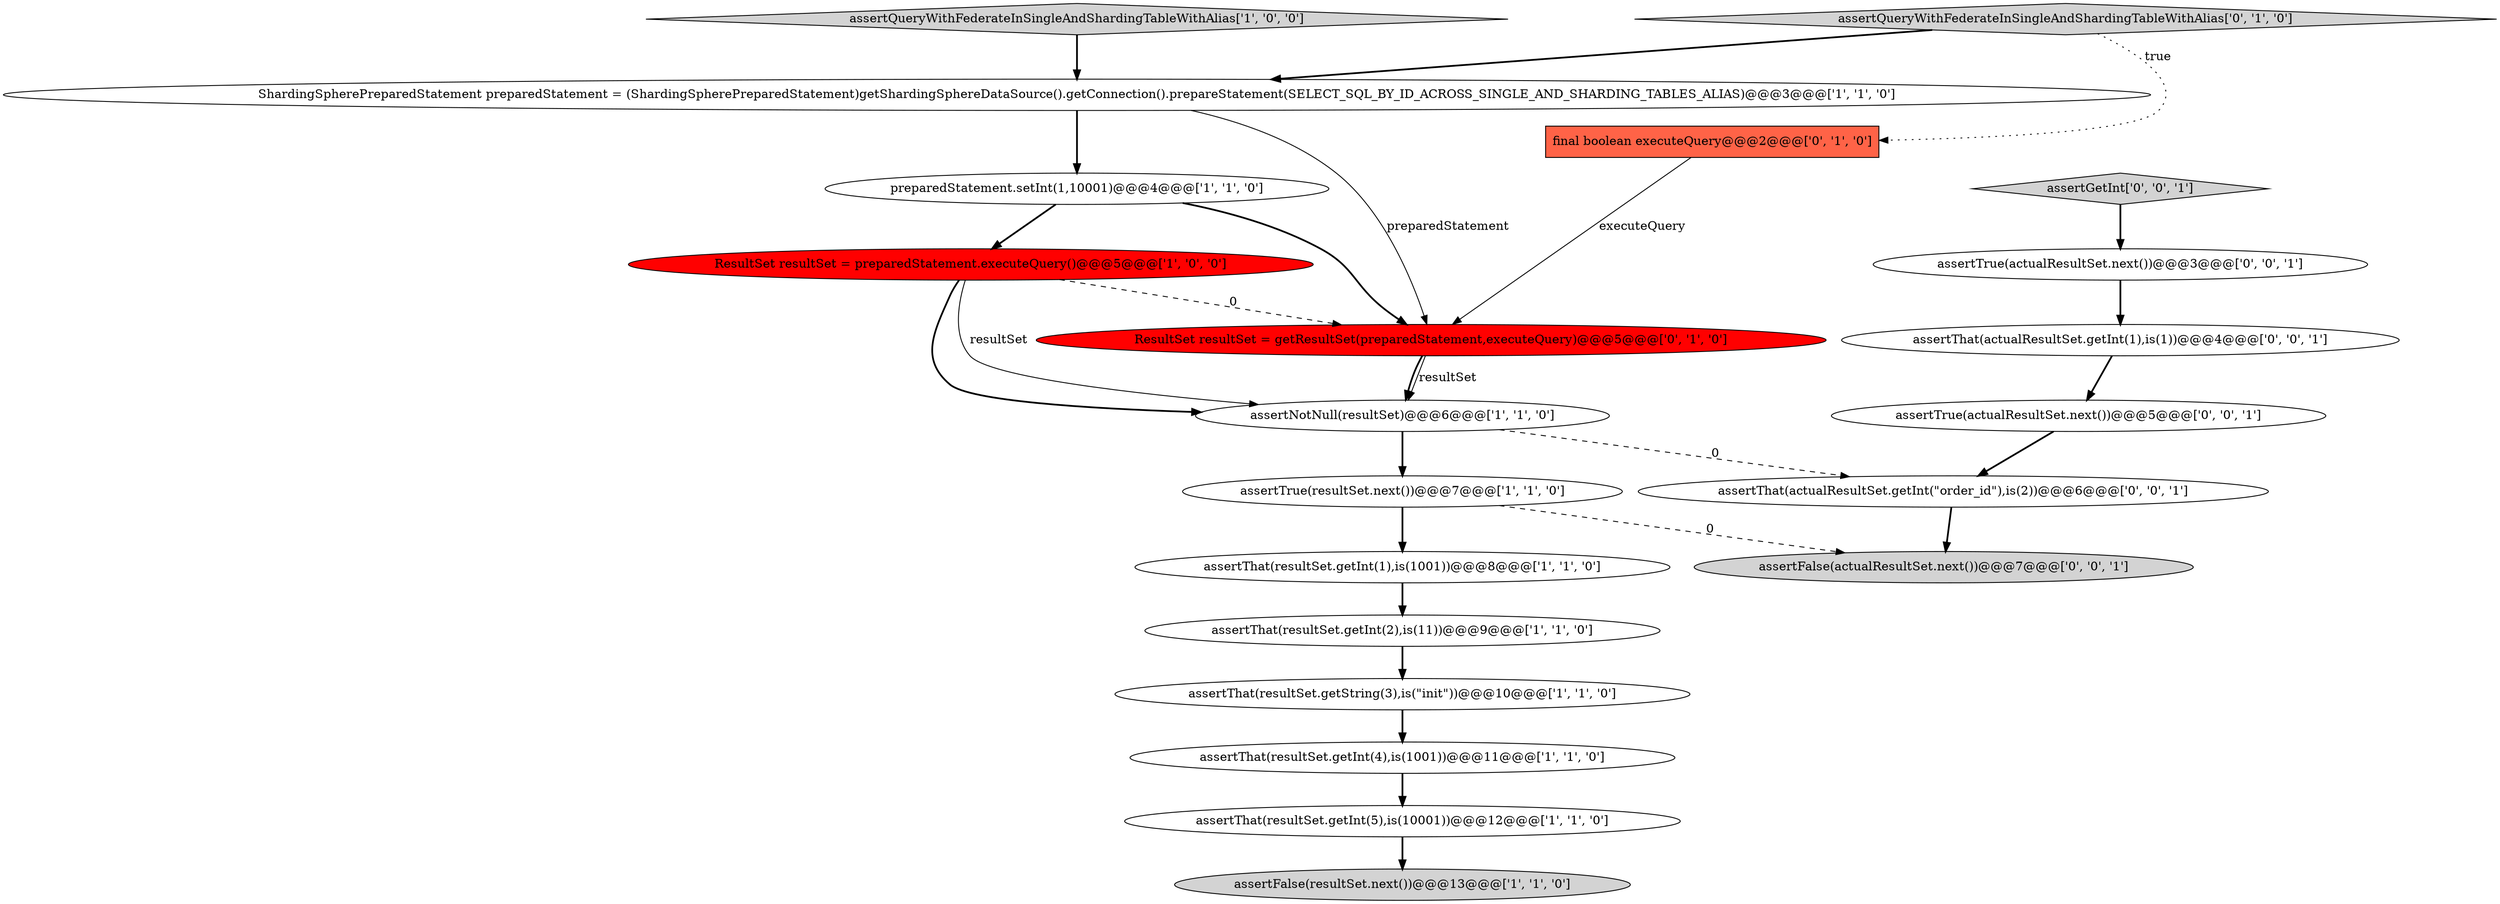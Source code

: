digraph {
20 [style = filled, label = "assertFalse(actualResultSet.next())@@@7@@@['0', '0', '1']", fillcolor = lightgray, shape = ellipse image = "AAA0AAABBB3BBB"];
10 [style = filled, label = "assertNotNull(resultSet)@@@6@@@['1', '1', '0']", fillcolor = white, shape = ellipse image = "AAA0AAABBB1BBB"];
2 [style = filled, label = "assertThat(resultSet.getInt(1),is(1001))@@@8@@@['1', '1', '0']", fillcolor = white, shape = ellipse image = "AAA0AAABBB1BBB"];
18 [style = filled, label = "assertTrue(actualResultSet.next())@@@3@@@['0', '0', '1']", fillcolor = white, shape = ellipse image = "AAA0AAABBB3BBB"];
6 [style = filled, label = "preparedStatement.setInt(1,10001)@@@4@@@['1', '1', '0']", fillcolor = white, shape = ellipse image = "AAA0AAABBB1BBB"];
15 [style = filled, label = "assertThat(actualResultSet.getInt(\"order_id\"),is(2))@@@6@@@['0', '0', '1']", fillcolor = white, shape = ellipse image = "AAA0AAABBB3BBB"];
12 [style = filled, label = "ResultSet resultSet = getResultSet(preparedStatement,executeQuery)@@@5@@@['0', '1', '0']", fillcolor = red, shape = ellipse image = "AAA1AAABBB2BBB"];
8 [style = filled, label = "ShardingSpherePreparedStatement preparedStatement = (ShardingSpherePreparedStatement)getShardingSphereDataSource().getConnection().prepareStatement(SELECT_SQL_BY_ID_ACROSS_SINGLE_AND_SHARDING_TABLES_ALIAS)@@@3@@@['1', '1', '0']", fillcolor = white, shape = ellipse image = "AAA0AAABBB1BBB"];
13 [style = filled, label = "final boolean executeQuery@@@2@@@['0', '1', '0']", fillcolor = tomato, shape = box image = "AAA1AAABBB2BBB"];
9 [style = filled, label = "ResultSet resultSet = preparedStatement.executeQuery()@@@5@@@['1', '0', '0']", fillcolor = red, shape = ellipse image = "AAA1AAABBB1BBB"];
0 [style = filled, label = "assertThat(resultSet.getInt(5),is(10001))@@@12@@@['1', '1', '0']", fillcolor = white, shape = ellipse image = "AAA0AAABBB1BBB"];
4 [style = filled, label = "assertQueryWithFederateInSingleAndShardingTableWithAlias['1', '0', '0']", fillcolor = lightgray, shape = diamond image = "AAA0AAABBB1BBB"];
1 [style = filled, label = "assertThat(resultSet.getInt(2),is(11))@@@9@@@['1', '1', '0']", fillcolor = white, shape = ellipse image = "AAA0AAABBB1BBB"];
5 [style = filled, label = "assertFalse(resultSet.next())@@@13@@@['1', '1', '0']", fillcolor = lightgray, shape = ellipse image = "AAA0AAABBB1BBB"];
7 [style = filled, label = "assertThat(resultSet.getString(3),is(\"init\"))@@@10@@@['1', '1', '0']", fillcolor = white, shape = ellipse image = "AAA0AAABBB1BBB"];
3 [style = filled, label = "assertTrue(resultSet.next())@@@7@@@['1', '1', '0']", fillcolor = white, shape = ellipse image = "AAA0AAABBB1BBB"];
19 [style = filled, label = "assertTrue(actualResultSet.next())@@@5@@@['0', '0', '1']", fillcolor = white, shape = ellipse image = "AAA0AAABBB3BBB"];
11 [style = filled, label = "assertThat(resultSet.getInt(4),is(1001))@@@11@@@['1', '1', '0']", fillcolor = white, shape = ellipse image = "AAA0AAABBB1BBB"];
16 [style = filled, label = "assertThat(actualResultSet.getInt(1),is(1))@@@4@@@['0', '0', '1']", fillcolor = white, shape = ellipse image = "AAA0AAABBB3BBB"];
14 [style = filled, label = "assertQueryWithFederateInSingleAndShardingTableWithAlias['0', '1', '0']", fillcolor = lightgray, shape = diamond image = "AAA0AAABBB2BBB"];
17 [style = filled, label = "assertGetInt['0', '0', '1']", fillcolor = lightgray, shape = diamond image = "AAA0AAABBB3BBB"];
10->15 [style = dashed, label="0"];
7->11 [style = bold, label=""];
2->1 [style = bold, label=""];
12->10 [style = solid, label="resultSet"];
10->3 [style = bold, label=""];
8->6 [style = bold, label=""];
9->10 [style = bold, label=""];
16->19 [style = bold, label=""];
1->7 [style = bold, label=""];
14->13 [style = dotted, label="true"];
9->10 [style = solid, label="resultSet"];
11->0 [style = bold, label=""];
12->10 [style = bold, label=""];
3->2 [style = bold, label=""];
13->12 [style = solid, label="executeQuery"];
15->20 [style = bold, label=""];
3->20 [style = dashed, label="0"];
4->8 [style = bold, label=""];
14->8 [style = bold, label=""];
9->12 [style = dashed, label="0"];
8->12 [style = solid, label="preparedStatement"];
6->9 [style = bold, label=""];
19->15 [style = bold, label=""];
6->12 [style = bold, label=""];
17->18 [style = bold, label=""];
0->5 [style = bold, label=""];
18->16 [style = bold, label=""];
}
